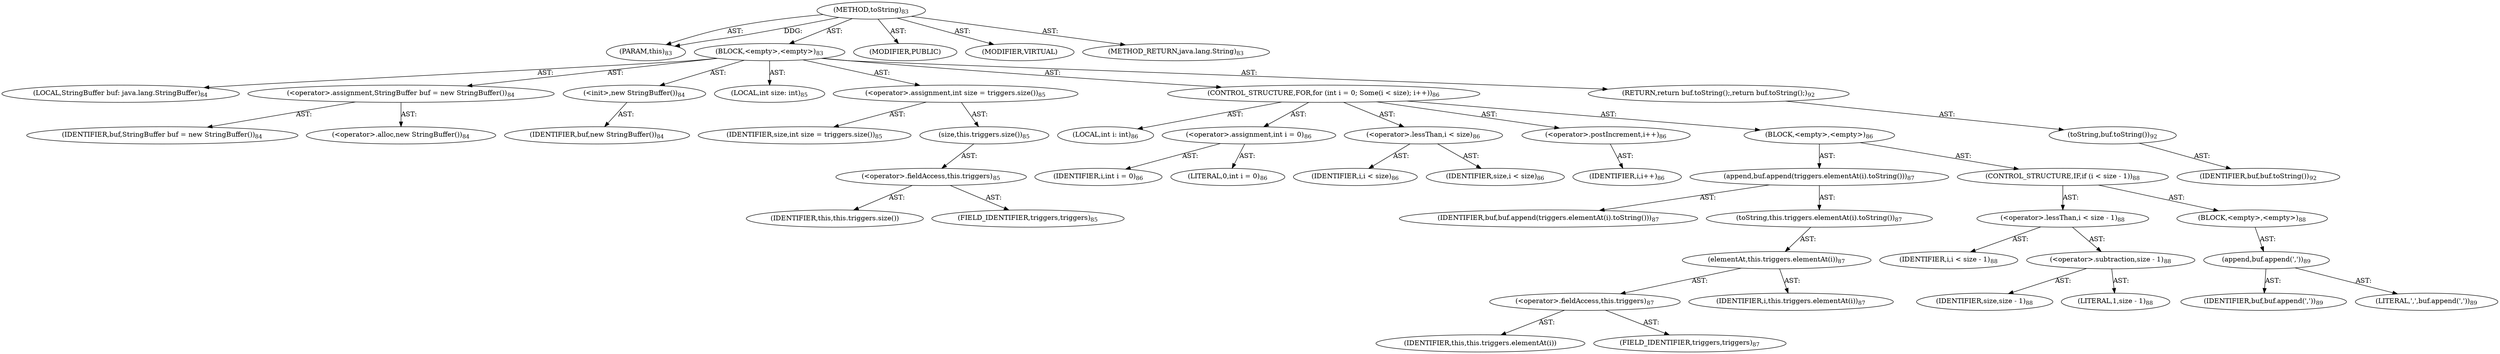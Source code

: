 digraph "toString" {  
"111669149698" [label = <(METHOD,toString)<SUB>83</SUB>> ]
"115964116995" [label = <(PARAM,this)<SUB>83</SUB>> ]
"25769803778" [label = <(BLOCK,&lt;empty&gt;,&lt;empty&gt;)<SUB>83</SUB>> ]
"94489280512" [label = <(LOCAL,StringBuffer buf: java.lang.StringBuffer)<SUB>84</SUB>> ]
"30064771079" [label = <(&lt;operator&gt;.assignment,StringBuffer buf = new StringBuffer())<SUB>84</SUB>> ]
"68719476740" [label = <(IDENTIFIER,buf,StringBuffer buf = new StringBuffer())<SUB>84</SUB>> ]
"30064771080" [label = <(&lt;operator&gt;.alloc,new StringBuffer())<SUB>84</SUB>> ]
"30064771081" [label = <(&lt;init&gt;,new StringBuffer())<SUB>84</SUB>> ]
"68719476741" [label = <(IDENTIFIER,buf,new StringBuffer())<SUB>84</SUB>> ]
"94489280513" [label = <(LOCAL,int size: int)<SUB>85</SUB>> ]
"30064771082" [label = <(&lt;operator&gt;.assignment,int size = triggers.size())<SUB>85</SUB>> ]
"68719476742" [label = <(IDENTIFIER,size,int size = triggers.size())<SUB>85</SUB>> ]
"30064771083" [label = <(size,this.triggers.size())<SUB>85</SUB>> ]
"30064771084" [label = <(&lt;operator&gt;.fieldAccess,this.triggers)<SUB>85</SUB>> ]
"68719476743" [label = <(IDENTIFIER,this,this.triggers.size())> ]
"55834574851" [label = <(FIELD_IDENTIFIER,triggers,triggers)<SUB>85</SUB>> ]
"47244640256" [label = <(CONTROL_STRUCTURE,FOR,for (int i = 0; Some(i &lt; size); i++))<SUB>86</SUB>> ]
"94489280514" [label = <(LOCAL,int i: int)<SUB>86</SUB>> ]
"30064771085" [label = <(&lt;operator&gt;.assignment,int i = 0)<SUB>86</SUB>> ]
"68719476744" [label = <(IDENTIFIER,i,int i = 0)<SUB>86</SUB>> ]
"90194313216" [label = <(LITERAL,0,int i = 0)<SUB>86</SUB>> ]
"30064771086" [label = <(&lt;operator&gt;.lessThan,i &lt; size)<SUB>86</SUB>> ]
"68719476745" [label = <(IDENTIFIER,i,i &lt; size)<SUB>86</SUB>> ]
"68719476746" [label = <(IDENTIFIER,size,i &lt; size)<SUB>86</SUB>> ]
"30064771087" [label = <(&lt;operator&gt;.postIncrement,i++)<SUB>86</SUB>> ]
"68719476747" [label = <(IDENTIFIER,i,i++)<SUB>86</SUB>> ]
"25769803779" [label = <(BLOCK,&lt;empty&gt;,&lt;empty&gt;)<SUB>86</SUB>> ]
"30064771088" [label = <(append,buf.append(triggers.elementAt(i).toString()))<SUB>87</SUB>> ]
"68719476748" [label = <(IDENTIFIER,buf,buf.append(triggers.elementAt(i).toString()))<SUB>87</SUB>> ]
"30064771089" [label = <(toString,this.triggers.elementAt(i).toString())<SUB>87</SUB>> ]
"30064771090" [label = <(elementAt,this.triggers.elementAt(i))<SUB>87</SUB>> ]
"30064771091" [label = <(&lt;operator&gt;.fieldAccess,this.triggers)<SUB>87</SUB>> ]
"68719476749" [label = <(IDENTIFIER,this,this.triggers.elementAt(i))> ]
"55834574852" [label = <(FIELD_IDENTIFIER,triggers,triggers)<SUB>87</SUB>> ]
"68719476750" [label = <(IDENTIFIER,i,this.triggers.elementAt(i))<SUB>87</SUB>> ]
"47244640257" [label = <(CONTROL_STRUCTURE,IF,if (i &lt; size - 1))<SUB>88</SUB>> ]
"30064771092" [label = <(&lt;operator&gt;.lessThan,i &lt; size - 1)<SUB>88</SUB>> ]
"68719476751" [label = <(IDENTIFIER,i,i &lt; size - 1)<SUB>88</SUB>> ]
"30064771093" [label = <(&lt;operator&gt;.subtraction,size - 1)<SUB>88</SUB>> ]
"68719476752" [label = <(IDENTIFIER,size,size - 1)<SUB>88</SUB>> ]
"90194313217" [label = <(LITERAL,1,size - 1)<SUB>88</SUB>> ]
"25769803780" [label = <(BLOCK,&lt;empty&gt;,&lt;empty&gt;)<SUB>88</SUB>> ]
"30064771094" [label = <(append,buf.append(','))<SUB>89</SUB>> ]
"68719476753" [label = <(IDENTIFIER,buf,buf.append(','))<SUB>89</SUB>> ]
"90194313218" [label = <(LITERAL,',',buf.append(','))<SUB>89</SUB>> ]
"146028888064" [label = <(RETURN,return buf.toString();,return buf.toString();)<SUB>92</SUB>> ]
"30064771095" [label = <(toString,buf.toString())<SUB>92</SUB>> ]
"68719476754" [label = <(IDENTIFIER,buf,buf.toString())<SUB>92</SUB>> ]
"133143986181" [label = <(MODIFIER,PUBLIC)> ]
"133143986182" [label = <(MODIFIER,VIRTUAL)> ]
"128849018882" [label = <(METHOD_RETURN,java.lang.String)<SUB>83</SUB>> ]
  "111669149698" -> "115964116995"  [ label = "AST: "] 
  "111669149698" -> "25769803778"  [ label = "AST: "] 
  "111669149698" -> "133143986181"  [ label = "AST: "] 
  "111669149698" -> "133143986182"  [ label = "AST: "] 
  "111669149698" -> "128849018882"  [ label = "AST: "] 
  "25769803778" -> "94489280512"  [ label = "AST: "] 
  "25769803778" -> "30064771079"  [ label = "AST: "] 
  "25769803778" -> "30064771081"  [ label = "AST: "] 
  "25769803778" -> "94489280513"  [ label = "AST: "] 
  "25769803778" -> "30064771082"  [ label = "AST: "] 
  "25769803778" -> "47244640256"  [ label = "AST: "] 
  "25769803778" -> "146028888064"  [ label = "AST: "] 
  "30064771079" -> "68719476740"  [ label = "AST: "] 
  "30064771079" -> "30064771080"  [ label = "AST: "] 
  "30064771081" -> "68719476741"  [ label = "AST: "] 
  "30064771082" -> "68719476742"  [ label = "AST: "] 
  "30064771082" -> "30064771083"  [ label = "AST: "] 
  "30064771083" -> "30064771084"  [ label = "AST: "] 
  "30064771084" -> "68719476743"  [ label = "AST: "] 
  "30064771084" -> "55834574851"  [ label = "AST: "] 
  "47244640256" -> "94489280514"  [ label = "AST: "] 
  "47244640256" -> "30064771085"  [ label = "AST: "] 
  "47244640256" -> "30064771086"  [ label = "AST: "] 
  "47244640256" -> "30064771087"  [ label = "AST: "] 
  "47244640256" -> "25769803779"  [ label = "AST: "] 
  "30064771085" -> "68719476744"  [ label = "AST: "] 
  "30064771085" -> "90194313216"  [ label = "AST: "] 
  "30064771086" -> "68719476745"  [ label = "AST: "] 
  "30064771086" -> "68719476746"  [ label = "AST: "] 
  "30064771087" -> "68719476747"  [ label = "AST: "] 
  "25769803779" -> "30064771088"  [ label = "AST: "] 
  "25769803779" -> "47244640257"  [ label = "AST: "] 
  "30064771088" -> "68719476748"  [ label = "AST: "] 
  "30064771088" -> "30064771089"  [ label = "AST: "] 
  "30064771089" -> "30064771090"  [ label = "AST: "] 
  "30064771090" -> "30064771091"  [ label = "AST: "] 
  "30064771090" -> "68719476750"  [ label = "AST: "] 
  "30064771091" -> "68719476749"  [ label = "AST: "] 
  "30064771091" -> "55834574852"  [ label = "AST: "] 
  "47244640257" -> "30064771092"  [ label = "AST: "] 
  "47244640257" -> "25769803780"  [ label = "AST: "] 
  "30064771092" -> "68719476751"  [ label = "AST: "] 
  "30064771092" -> "30064771093"  [ label = "AST: "] 
  "30064771093" -> "68719476752"  [ label = "AST: "] 
  "30064771093" -> "90194313217"  [ label = "AST: "] 
  "25769803780" -> "30064771094"  [ label = "AST: "] 
  "30064771094" -> "68719476753"  [ label = "AST: "] 
  "30064771094" -> "90194313218"  [ label = "AST: "] 
  "146028888064" -> "30064771095"  [ label = "AST: "] 
  "30064771095" -> "68719476754"  [ label = "AST: "] 
  "111669149698" -> "115964116995"  [ label = "DDG: "] 
}
